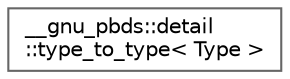 digraph "Graphical Class Hierarchy"
{
 // LATEX_PDF_SIZE
  bgcolor="transparent";
  edge [fontname=Helvetica,fontsize=10,labelfontname=Helvetica,labelfontsize=10];
  node [fontname=Helvetica,fontsize=10,shape=box,height=0.2,width=0.4];
  rankdir="LR";
  Node0 [id="Node000000",label="__gnu_pbds::detail\l::type_to_type\< Type \>",height=0.2,width=0.4,color="grey40", fillcolor="white", style="filled",URL="$struct____gnu__pbds_1_1detail_1_1type__to__type.html",tooltip=" "];
}

